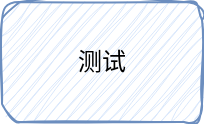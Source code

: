 <mxfile version="21.6.6" type="github">
  <diagram name="第 1 页" id="hvuWWjI2QTMA2FZdCcS5">
    <mxGraphModel dx="1434" dy="750" grid="1" gridSize="10" guides="1" tooltips="1" connect="1" arrows="1" fold="1" page="1" pageScale="1" pageWidth="827" pageHeight="1169" math="0" shadow="0">
      <root>
        <mxCell id="0" />
        <mxCell id="1" parent="0" />
        <mxCell id="yss454u_exMNpH3CGygc-15" value="测试" style="rounded=1;whiteSpace=wrap;html=1;sketch=1;curveFitting=1;jiggle=2;glass=0;shadow=0;fillColor=#dae8fc;strokeColor=#6c8ebf;" vertex="1" parent="1">
          <mxGeometry x="120" y="110" width="100" height="60" as="geometry" />
        </mxCell>
      </root>
    </mxGraphModel>
  </diagram>
</mxfile>

